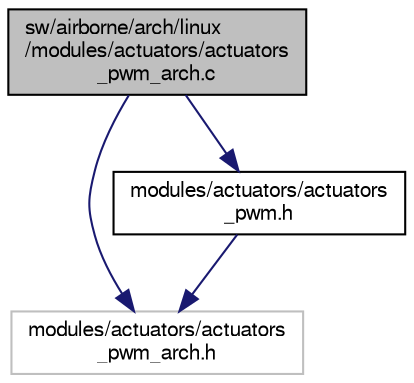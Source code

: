 digraph "sw/airborne/arch/linux/modules/actuators/actuators_pwm_arch.c"
{
  edge [fontname="FreeSans",fontsize="10",labelfontname="FreeSans",labelfontsize="10"];
  node [fontname="FreeSans",fontsize="10",shape=record];
  Node1 [label="sw/airborne/arch/linux\l/modules/actuators/actuators\l_pwm_arch.c",height=0.2,width=0.4,color="black", fillcolor="grey75", style="filled", fontcolor="black"];
  Node1 -> Node2 [color="midnightblue",fontsize="10",style="solid",fontname="FreeSans"];
  Node2 [label="modules/actuators/actuators\l_pwm_arch.h",height=0.2,width=0.4,color="grey75", fillcolor="white", style="filled"];
  Node1 -> Node3 [color="midnightblue",fontsize="10",style="solid",fontname="FreeSans"];
  Node3 [label="modules/actuators/actuators\l_pwm.h",height=0.2,width=0.4,color="black", fillcolor="white", style="filled",URL="$actuators__pwm_8h.html"];
  Node3 -> Node2 [color="midnightblue",fontsize="10",style="solid",fontname="FreeSans"];
}
